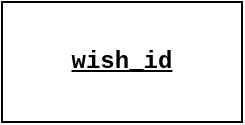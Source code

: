 <mxfile version="21.3.0">
  <diagram name="Page-1" id="MqEHJxqcGR0iH7Ui8UXM">
    <mxGraphModel dx="-10" dy="-638" grid="1" gridSize="10" guides="1" tooltips="1" connect="1" arrows="1" fold="1" page="1" pageScale="1" pageWidth="850" pageHeight="1100" math="0" shadow="0">
      <root>
        <mxCell id="0" />
        <mxCell id="1" parent="0" />
        <mxCell id="82ItoaPyIO3ZiafDyYQU-35" value="wish_id" style="rounded=0;whiteSpace=wrap;html=1;fontFamily=Courier New;labelBackgroundColor=none;fontStyle=5" vertex="1" parent="1">
          <mxGeometry x="960" y="1270" width="120" height="60" as="geometry" />
        </mxCell>
      </root>
    </mxGraphModel>
  </diagram>
</mxfile>
